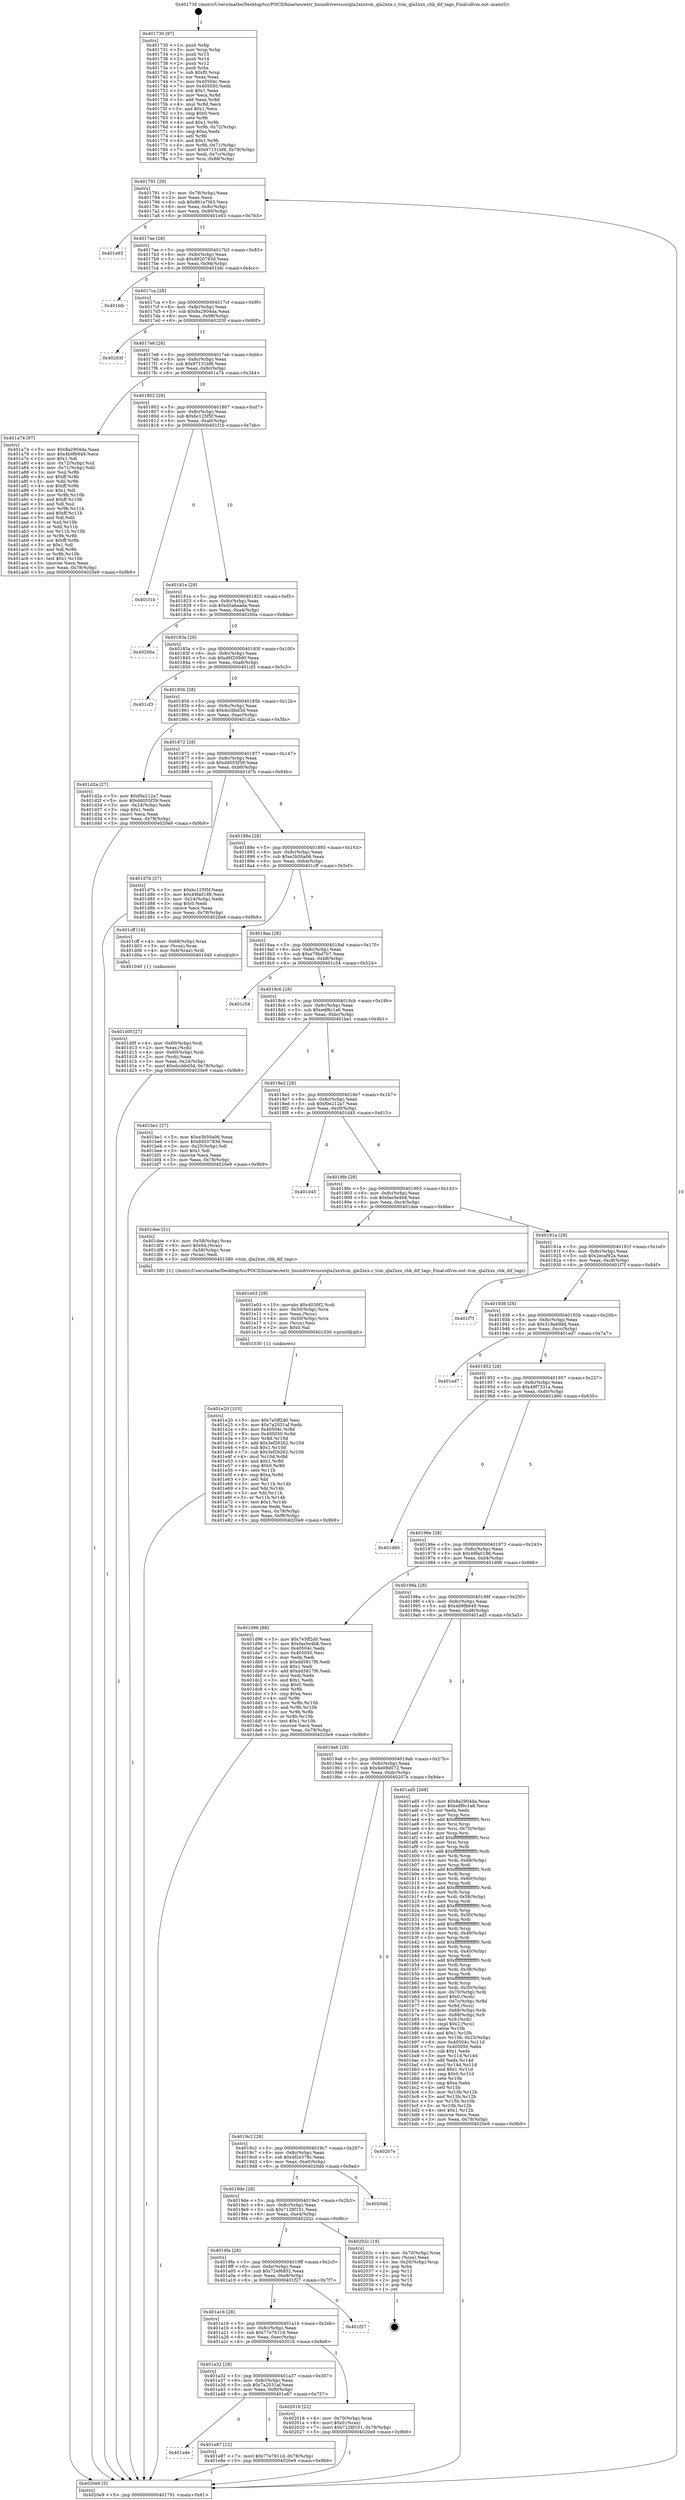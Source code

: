 digraph "0x401730" {
  label = "0x401730 (/mnt/c/Users/mathe/Desktop/tcc/POCII/binaries/extr_linuxdriversscsiqla2xxxtcm_qla2xxx.c_tcm_qla2xxx_chk_dif_tags_Final-ollvm.out::main(0))"
  labelloc = "t"
  node[shape=record]

  Entry [label="",width=0.3,height=0.3,shape=circle,fillcolor=black,style=filled]
  "0x401791" [label="{
     0x401791 [29]\l
     | [instrs]\l
     &nbsp;&nbsp;0x401791 \<+3\>: mov -0x78(%rbp),%eax\l
     &nbsp;&nbsp;0x401794 \<+2\>: mov %eax,%ecx\l
     &nbsp;&nbsp;0x401796 \<+6\>: sub $0x861e7f43,%ecx\l
     &nbsp;&nbsp;0x40179c \<+6\>: mov %eax,-0x8c(%rbp)\l
     &nbsp;&nbsp;0x4017a2 \<+6\>: mov %ecx,-0x90(%rbp)\l
     &nbsp;&nbsp;0x4017a8 \<+6\>: je 0000000000401e93 \<main+0x763\>\l
  }"]
  "0x401e93" [label="{
     0x401e93\l
  }", style=dashed]
  "0x4017ae" [label="{
     0x4017ae [28]\l
     | [instrs]\l
     &nbsp;&nbsp;0x4017ae \<+5\>: jmp 00000000004017b3 \<main+0x83\>\l
     &nbsp;&nbsp;0x4017b3 \<+6\>: mov -0x8c(%rbp),%eax\l
     &nbsp;&nbsp;0x4017b9 \<+5\>: sub $0x8920783d,%eax\l
     &nbsp;&nbsp;0x4017be \<+6\>: mov %eax,-0x94(%rbp)\l
     &nbsp;&nbsp;0x4017c4 \<+6\>: je 0000000000401bfc \<main+0x4cc\>\l
  }"]
  Exit [label="",width=0.3,height=0.3,shape=circle,fillcolor=black,style=filled,peripheries=2]
  "0x401bfc" [label="{
     0x401bfc\l
  }", style=dashed]
  "0x4017ca" [label="{
     0x4017ca [28]\l
     | [instrs]\l
     &nbsp;&nbsp;0x4017ca \<+5\>: jmp 00000000004017cf \<main+0x9f\>\l
     &nbsp;&nbsp;0x4017cf \<+6\>: mov -0x8c(%rbp),%eax\l
     &nbsp;&nbsp;0x4017d5 \<+5\>: sub $0x8a2904da,%eax\l
     &nbsp;&nbsp;0x4017da \<+6\>: mov %eax,-0x98(%rbp)\l
     &nbsp;&nbsp;0x4017e0 \<+6\>: je 000000000040203f \<main+0x90f\>\l
  }"]
  "0x401a4e" [label="{
     0x401a4e\l
  }", style=dashed]
  "0x40203f" [label="{
     0x40203f\l
  }", style=dashed]
  "0x4017e6" [label="{
     0x4017e6 [28]\l
     | [instrs]\l
     &nbsp;&nbsp;0x4017e6 \<+5\>: jmp 00000000004017eb \<main+0xbb\>\l
     &nbsp;&nbsp;0x4017eb \<+6\>: mov -0x8c(%rbp),%eax\l
     &nbsp;&nbsp;0x4017f1 \<+5\>: sub $0x97131bf8,%eax\l
     &nbsp;&nbsp;0x4017f6 \<+6\>: mov %eax,-0x9c(%rbp)\l
     &nbsp;&nbsp;0x4017fc \<+6\>: je 0000000000401a74 \<main+0x344\>\l
  }"]
  "0x401e87" [label="{
     0x401e87 [12]\l
     | [instrs]\l
     &nbsp;&nbsp;0x401e87 \<+7\>: movl $0x77e7611d,-0x78(%rbp)\l
     &nbsp;&nbsp;0x401e8e \<+5\>: jmp 00000000004020e9 \<main+0x9b9\>\l
  }"]
  "0x401a74" [label="{
     0x401a74 [97]\l
     | [instrs]\l
     &nbsp;&nbsp;0x401a74 \<+5\>: mov $0x8a2904da,%eax\l
     &nbsp;&nbsp;0x401a79 \<+5\>: mov $0x4b9fb649,%ecx\l
     &nbsp;&nbsp;0x401a7e \<+2\>: mov $0x1,%dl\l
     &nbsp;&nbsp;0x401a80 \<+4\>: mov -0x72(%rbp),%sil\l
     &nbsp;&nbsp;0x401a84 \<+4\>: mov -0x71(%rbp),%dil\l
     &nbsp;&nbsp;0x401a88 \<+3\>: mov %sil,%r8b\l
     &nbsp;&nbsp;0x401a8b \<+4\>: xor $0xff,%r8b\l
     &nbsp;&nbsp;0x401a8f \<+3\>: mov %dil,%r9b\l
     &nbsp;&nbsp;0x401a92 \<+4\>: xor $0xff,%r9b\l
     &nbsp;&nbsp;0x401a96 \<+3\>: xor $0x1,%dl\l
     &nbsp;&nbsp;0x401a99 \<+3\>: mov %r8b,%r10b\l
     &nbsp;&nbsp;0x401a9c \<+4\>: and $0xff,%r10b\l
     &nbsp;&nbsp;0x401aa0 \<+3\>: and %dl,%sil\l
     &nbsp;&nbsp;0x401aa3 \<+3\>: mov %r9b,%r11b\l
     &nbsp;&nbsp;0x401aa6 \<+4\>: and $0xff,%r11b\l
     &nbsp;&nbsp;0x401aaa \<+3\>: and %dl,%dil\l
     &nbsp;&nbsp;0x401aad \<+3\>: or %sil,%r10b\l
     &nbsp;&nbsp;0x401ab0 \<+3\>: or %dil,%r11b\l
     &nbsp;&nbsp;0x401ab3 \<+3\>: xor %r11b,%r10b\l
     &nbsp;&nbsp;0x401ab6 \<+3\>: or %r9b,%r8b\l
     &nbsp;&nbsp;0x401ab9 \<+4\>: xor $0xff,%r8b\l
     &nbsp;&nbsp;0x401abd \<+3\>: or $0x1,%dl\l
     &nbsp;&nbsp;0x401ac0 \<+3\>: and %dl,%r8b\l
     &nbsp;&nbsp;0x401ac3 \<+3\>: or %r8b,%r10b\l
     &nbsp;&nbsp;0x401ac6 \<+4\>: test $0x1,%r10b\l
     &nbsp;&nbsp;0x401aca \<+3\>: cmovne %ecx,%eax\l
     &nbsp;&nbsp;0x401acd \<+3\>: mov %eax,-0x78(%rbp)\l
     &nbsp;&nbsp;0x401ad0 \<+5\>: jmp 00000000004020e9 \<main+0x9b9\>\l
  }"]
  "0x401802" [label="{
     0x401802 [28]\l
     | [instrs]\l
     &nbsp;&nbsp;0x401802 \<+5\>: jmp 0000000000401807 \<main+0xd7\>\l
     &nbsp;&nbsp;0x401807 \<+6\>: mov -0x8c(%rbp),%eax\l
     &nbsp;&nbsp;0x40180d \<+5\>: sub $0xbc125f5f,%eax\l
     &nbsp;&nbsp;0x401812 \<+6\>: mov %eax,-0xa0(%rbp)\l
     &nbsp;&nbsp;0x401818 \<+6\>: je 0000000000401f1b \<main+0x7eb\>\l
  }"]
  "0x4020e9" [label="{
     0x4020e9 [5]\l
     | [instrs]\l
     &nbsp;&nbsp;0x4020e9 \<+5\>: jmp 0000000000401791 \<main+0x61\>\l
  }"]
  "0x401730" [label="{
     0x401730 [97]\l
     | [instrs]\l
     &nbsp;&nbsp;0x401730 \<+1\>: push %rbp\l
     &nbsp;&nbsp;0x401731 \<+3\>: mov %rsp,%rbp\l
     &nbsp;&nbsp;0x401734 \<+2\>: push %r15\l
     &nbsp;&nbsp;0x401736 \<+2\>: push %r14\l
     &nbsp;&nbsp;0x401738 \<+2\>: push %r12\l
     &nbsp;&nbsp;0x40173a \<+1\>: push %rbx\l
     &nbsp;&nbsp;0x40173b \<+7\>: sub $0xf0,%rsp\l
     &nbsp;&nbsp;0x401742 \<+2\>: xor %eax,%eax\l
     &nbsp;&nbsp;0x401744 \<+7\>: mov 0x40504c,%ecx\l
     &nbsp;&nbsp;0x40174b \<+7\>: mov 0x405050,%edx\l
     &nbsp;&nbsp;0x401752 \<+3\>: sub $0x1,%eax\l
     &nbsp;&nbsp;0x401755 \<+3\>: mov %ecx,%r8d\l
     &nbsp;&nbsp;0x401758 \<+3\>: add %eax,%r8d\l
     &nbsp;&nbsp;0x40175b \<+4\>: imul %r8d,%ecx\l
     &nbsp;&nbsp;0x40175f \<+3\>: and $0x1,%ecx\l
     &nbsp;&nbsp;0x401762 \<+3\>: cmp $0x0,%ecx\l
     &nbsp;&nbsp;0x401765 \<+4\>: sete %r9b\l
     &nbsp;&nbsp;0x401769 \<+4\>: and $0x1,%r9b\l
     &nbsp;&nbsp;0x40176d \<+4\>: mov %r9b,-0x72(%rbp)\l
     &nbsp;&nbsp;0x401771 \<+3\>: cmp $0xa,%edx\l
     &nbsp;&nbsp;0x401774 \<+4\>: setl %r9b\l
     &nbsp;&nbsp;0x401778 \<+4\>: and $0x1,%r9b\l
     &nbsp;&nbsp;0x40177c \<+4\>: mov %r9b,-0x71(%rbp)\l
     &nbsp;&nbsp;0x401780 \<+7\>: movl $0x97131bf8,-0x78(%rbp)\l
     &nbsp;&nbsp;0x401787 \<+3\>: mov %edi,-0x7c(%rbp)\l
     &nbsp;&nbsp;0x40178a \<+7\>: mov %rsi,-0x88(%rbp)\l
  }"]
  "0x401a32" [label="{
     0x401a32 [28]\l
     | [instrs]\l
     &nbsp;&nbsp;0x401a32 \<+5\>: jmp 0000000000401a37 \<main+0x307\>\l
     &nbsp;&nbsp;0x401a37 \<+6\>: mov -0x8c(%rbp),%eax\l
     &nbsp;&nbsp;0x401a3d \<+5\>: sub $0x7a2031af,%eax\l
     &nbsp;&nbsp;0x401a42 \<+6\>: mov %eax,-0xf0(%rbp)\l
     &nbsp;&nbsp;0x401a48 \<+6\>: je 0000000000401e87 \<main+0x757\>\l
  }"]
  "0x401f1b" [label="{
     0x401f1b\l
  }", style=dashed]
  "0x40181e" [label="{
     0x40181e [28]\l
     | [instrs]\l
     &nbsp;&nbsp;0x40181e \<+5\>: jmp 0000000000401823 \<main+0xf3\>\l
     &nbsp;&nbsp;0x401823 \<+6\>: mov -0x8c(%rbp),%eax\l
     &nbsp;&nbsp;0x401829 \<+5\>: sub $0xd5abaada,%eax\l
     &nbsp;&nbsp;0x40182e \<+6\>: mov %eax,-0xa4(%rbp)\l
     &nbsp;&nbsp;0x401834 \<+6\>: je 000000000040200a \<main+0x8da\>\l
  }"]
  "0x402016" [label="{
     0x402016 [22]\l
     | [instrs]\l
     &nbsp;&nbsp;0x402016 \<+4\>: mov -0x70(%rbp),%rax\l
     &nbsp;&nbsp;0x40201a \<+6\>: movl $0x0,(%rax)\l
     &nbsp;&nbsp;0x402020 \<+7\>: movl $0x7128f101,-0x78(%rbp)\l
     &nbsp;&nbsp;0x402027 \<+5\>: jmp 00000000004020e9 \<main+0x9b9\>\l
  }"]
  "0x40200a" [label="{
     0x40200a\l
  }", style=dashed]
  "0x40183a" [label="{
     0x40183a [28]\l
     | [instrs]\l
     &nbsp;&nbsp;0x40183a \<+5\>: jmp 000000000040183f \<main+0x10f\>\l
     &nbsp;&nbsp;0x40183f \<+6\>: mov -0x8c(%rbp),%eax\l
     &nbsp;&nbsp;0x401845 \<+5\>: sub $0xd6f209d0,%eax\l
     &nbsp;&nbsp;0x40184a \<+6\>: mov %eax,-0xa8(%rbp)\l
     &nbsp;&nbsp;0x401850 \<+6\>: je 0000000000401cf3 \<main+0x5c3\>\l
  }"]
  "0x401a16" [label="{
     0x401a16 [28]\l
     | [instrs]\l
     &nbsp;&nbsp;0x401a16 \<+5\>: jmp 0000000000401a1b \<main+0x2eb\>\l
     &nbsp;&nbsp;0x401a1b \<+6\>: mov -0x8c(%rbp),%eax\l
     &nbsp;&nbsp;0x401a21 \<+5\>: sub $0x77e7611d,%eax\l
     &nbsp;&nbsp;0x401a26 \<+6\>: mov %eax,-0xec(%rbp)\l
     &nbsp;&nbsp;0x401a2c \<+6\>: je 0000000000402016 \<main+0x8e6\>\l
  }"]
  "0x401cf3" [label="{
     0x401cf3\l
  }", style=dashed]
  "0x401856" [label="{
     0x401856 [28]\l
     | [instrs]\l
     &nbsp;&nbsp;0x401856 \<+5\>: jmp 000000000040185b \<main+0x12b\>\l
     &nbsp;&nbsp;0x40185b \<+6\>: mov -0x8c(%rbp),%eax\l
     &nbsp;&nbsp;0x401861 \<+5\>: sub $0xdccbbd3d,%eax\l
     &nbsp;&nbsp;0x401866 \<+6\>: mov %eax,-0xac(%rbp)\l
     &nbsp;&nbsp;0x40186c \<+6\>: je 0000000000401d2a \<main+0x5fa\>\l
  }"]
  "0x401f27" [label="{
     0x401f27\l
  }", style=dashed]
  "0x401d2a" [label="{
     0x401d2a [27]\l
     | [instrs]\l
     &nbsp;&nbsp;0x401d2a \<+5\>: mov $0xf0e212a7,%eax\l
     &nbsp;&nbsp;0x401d2f \<+5\>: mov $0xdd055f39,%ecx\l
     &nbsp;&nbsp;0x401d34 \<+3\>: mov -0x24(%rbp),%edx\l
     &nbsp;&nbsp;0x401d37 \<+3\>: cmp $0x1,%edx\l
     &nbsp;&nbsp;0x401d3a \<+3\>: cmovl %ecx,%eax\l
     &nbsp;&nbsp;0x401d3d \<+3\>: mov %eax,-0x78(%rbp)\l
     &nbsp;&nbsp;0x401d40 \<+5\>: jmp 00000000004020e9 \<main+0x9b9\>\l
  }"]
  "0x401872" [label="{
     0x401872 [28]\l
     | [instrs]\l
     &nbsp;&nbsp;0x401872 \<+5\>: jmp 0000000000401877 \<main+0x147\>\l
     &nbsp;&nbsp;0x401877 \<+6\>: mov -0x8c(%rbp),%eax\l
     &nbsp;&nbsp;0x40187d \<+5\>: sub $0xdd055f39,%eax\l
     &nbsp;&nbsp;0x401882 \<+6\>: mov %eax,-0xb0(%rbp)\l
     &nbsp;&nbsp;0x401888 \<+6\>: je 0000000000401d7b \<main+0x64b\>\l
  }"]
  "0x4019fa" [label="{
     0x4019fa [28]\l
     | [instrs]\l
     &nbsp;&nbsp;0x4019fa \<+5\>: jmp 00000000004019ff \<main+0x2cf\>\l
     &nbsp;&nbsp;0x4019ff \<+6\>: mov -0x8c(%rbp),%eax\l
     &nbsp;&nbsp;0x401a05 \<+5\>: sub $0x72ef6852,%eax\l
     &nbsp;&nbsp;0x401a0a \<+6\>: mov %eax,-0xe8(%rbp)\l
     &nbsp;&nbsp;0x401a10 \<+6\>: je 0000000000401f27 \<main+0x7f7\>\l
  }"]
  "0x401d7b" [label="{
     0x401d7b [27]\l
     | [instrs]\l
     &nbsp;&nbsp;0x401d7b \<+5\>: mov $0xbc125f5f,%eax\l
     &nbsp;&nbsp;0x401d80 \<+5\>: mov $0x49fa0186,%ecx\l
     &nbsp;&nbsp;0x401d85 \<+3\>: mov -0x24(%rbp),%edx\l
     &nbsp;&nbsp;0x401d88 \<+3\>: cmp $0x0,%edx\l
     &nbsp;&nbsp;0x401d8b \<+3\>: cmove %ecx,%eax\l
     &nbsp;&nbsp;0x401d8e \<+3\>: mov %eax,-0x78(%rbp)\l
     &nbsp;&nbsp;0x401d91 \<+5\>: jmp 00000000004020e9 \<main+0x9b9\>\l
  }"]
  "0x40188e" [label="{
     0x40188e [28]\l
     | [instrs]\l
     &nbsp;&nbsp;0x40188e \<+5\>: jmp 0000000000401893 \<main+0x163\>\l
     &nbsp;&nbsp;0x401893 \<+6\>: mov -0x8c(%rbp),%eax\l
     &nbsp;&nbsp;0x401899 \<+5\>: sub $0xe3b50a06,%eax\l
     &nbsp;&nbsp;0x40189e \<+6\>: mov %eax,-0xb4(%rbp)\l
     &nbsp;&nbsp;0x4018a4 \<+6\>: je 0000000000401cff \<main+0x5cf\>\l
  }"]
  "0x40202c" [label="{
     0x40202c [19]\l
     | [instrs]\l
     &nbsp;&nbsp;0x40202c \<+4\>: mov -0x70(%rbp),%rax\l
     &nbsp;&nbsp;0x402030 \<+2\>: mov (%rax),%eax\l
     &nbsp;&nbsp;0x402032 \<+4\>: lea -0x20(%rbp),%rsp\l
     &nbsp;&nbsp;0x402036 \<+1\>: pop %rbx\l
     &nbsp;&nbsp;0x402037 \<+2\>: pop %r12\l
     &nbsp;&nbsp;0x402039 \<+2\>: pop %r14\l
     &nbsp;&nbsp;0x40203b \<+2\>: pop %r15\l
     &nbsp;&nbsp;0x40203d \<+1\>: pop %rbp\l
     &nbsp;&nbsp;0x40203e \<+1\>: ret\l
  }"]
  "0x401cff" [label="{
     0x401cff [16]\l
     | [instrs]\l
     &nbsp;&nbsp;0x401cff \<+4\>: mov -0x68(%rbp),%rax\l
     &nbsp;&nbsp;0x401d03 \<+3\>: mov (%rax),%rax\l
     &nbsp;&nbsp;0x401d06 \<+4\>: mov 0x8(%rax),%rdi\l
     &nbsp;&nbsp;0x401d0a \<+5\>: call 0000000000401040 \<atoi@plt\>\l
     | [calls]\l
     &nbsp;&nbsp;0x401040 \{1\} (unknown)\l
  }"]
  "0x4018aa" [label="{
     0x4018aa [28]\l
     | [instrs]\l
     &nbsp;&nbsp;0x4018aa \<+5\>: jmp 00000000004018af \<main+0x17f\>\l
     &nbsp;&nbsp;0x4018af \<+6\>: mov -0x8c(%rbp),%eax\l
     &nbsp;&nbsp;0x4018b5 \<+5\>: sub $0xe79bd7b7,%eax\l
     &nbsp;&nbsp;0x4018ba \<+6\>: mov %eax,-0xb8(%rbp)\l
     &nbsp;&nbsp;0x4018c0 \<+6\>: je 0000000000401c54 \<main+0x524\>\l
  }"]
  "0x4019de" [label="{
     0x4019de [28]\l
     | [instrs]\l
     &nbsp;&nbsp;0x4019de \<+5\>: jmp 00000000004019e3 \<main+0x2b3\>\l
     &nbsp;&nbsp;0x4019e3 \<+6\>: mov -0x8c(%rbp),%eax\l
     &nbsp;&nbsp;0x4019e9 \<+5\>: sub $0x7128f101,%eax\l
     &nbsp;&nbsp;0x4019ee \<+6\>: mov %eax,-0xe4(%rbp)\l
     &nbsp;&nbsp;0x4019f4 \<+6\>: je 000000000040202c \<main+0x8fc\>\l
  }"]
  "0x401c54" [label="{
     0x401c54\l
  }", style=dashed]
  "0x4018c6" [label="{
     0x4018c6 [28]\l
     | [instrs]\l
     &nbsp;&nbsp;0x4018c6 \<+5\>: jmp 00000000004018cb \<main+0x19b\>\l
     &nbsp;&nbsp;0x4018cb \<+6\>: mov -0x8c(%rbp),%eax\l
     &nbsp;&nbsp;0x4018d1 \<+5\>: sub $0xedf6c1a6,%eax\l
     &nbsp;&nbsp;0x4018d6 \<+6\>: mov %eax,-0xbc(%rbp)\l
     &nbsp;&nbsp;0x4018dc \<+6\>: je 0000000000401be1 \<main+0x4b1\>\l
  }"]
  "0x4020dd" [label="{
     0x4020dd\l
  }", style=dashed]
  "0x401be1" [label="{
     0x401be1 [27]\l
     | [instrs]\l
     &nbsp;&nbsp;0x401be1 \<+5\>: mov $0xe3b50a06,%eax\l
     &nbsp;&nbsp;0x401be6 \<+5\>: mov $0x8920783d,%ecx\l
     &nbsp;&nbsp;0x401beb \<+3\>: mov -0x25(%rbp),%dl\l
     &nbsp;&nbsp;0x401bee \<+3\>: test $0x1,%dl\l
     &nbsp;&nbsp;0x401bf1 \<+3\>: cmovne %ecx,%eax\l
     &nbsp;&nbsp;0x401bf4 \<+3\>: mov %eax,-0x78(%rbp)\l
     &nbsp;&nbsp;0x401bf7 \<+5\>: jmp 00000000004020e9 \<main+0x9b9\>\l
  }"]
  "0x4018e2" [label="{
     0x4018e2 [28]\l
     | [instrs]\l
     &nbsp;&nbsp;0x4018e2 \<+5\>: jmp 00000000004018e7 \<main+0x1b7\>\l
     &nbsp;&nbsp;0x4018e7 \<+6\>: mov -0x8c(%rbp),%eax\l
     &nbsp;&nbsp;0x4018ed \<+5\>: sub $0xf0e212a7,%eax\l
     &nbsp;&nbsp;0x4018f2 \<+6\>: mov %eax,-0xc0(%rbp)\l
     &nbsp;&nbsp;0x4018f8 \<+6\>: je 0000000000401d45 \<main+0x615\>\l
  }"]
  "0x4019c2" [label="{
     0x4019c2 [28]\l
     | [instrs]\l
     &nbsp;&nbsp;0x4019c2 \<+5\>: jmp 00000000004019c7 \<main+0x297\>\l
     &nbsp;&nbsp;0x4019c7 \<+6\>: mov -0x8c(%rbp),%eax\l
     &nbsp;&nbsp;0x4019cd \<+5\>: sub $0x4f2e379c,%eax\l
     &nbsp;&nbsp;0x4019d2 \<+6\>: mov %eax,-0xe0(%rbp)\l
     &nbsp;&nbsp;0x4019d8 \<+6\>: je 00000000004020dd \<main+0x9ad\>\l
  }"]
  "0x401d45" [label="{
     0x401d45\l
  }", style=dashed]
  "0x4018fe" [label="{
     0x4018fe [28]\l
     | [instrs]\l
     &nbsp;&nbsp;0x4018fe \<+5\>: jmp 0000000000401903 \<main+0x1d3\>\l
     &nbsp;&nbsp;0x401903 \<+6\>: mov -0x8c(%rbp),%eax\l
     &nbsp;&nbsp;0x401909 \<+5\>: sub $0xfae5e4b8,%eax\l
     &nbsp;&nbsp;0x40190e \<+6\>: mov %eax,-0xc4(%rbp)\l
     &nbsp;&nbsp;0x401914 \<+6\>: je 0000000000401dee \<main+0x6be\>\l
  }"]
  "0x40207e" [label="{
     0x40207e\l
  }", style=dashed]
  "0x401dee" [label="{
     0x401dee [21]\l
     | [instrs]\l
     &nbsp;&nbsp;0x401dee \<+4\>: mov -0x58(%rbp),%rax\l
     &nbsp;&nbsp;0x401df2 \<+6\>: movl $0x64,(%rax)\l
     &nbsp;&nbsp;0x401df8 \<+4\>: mov -0x58(%rbp),%rax\l
     &nbsp;&nbsp;0x401dfc \<+2\>: mov (%rax),%edi\l
     &nbsp;&nbsp;0x401dfe \<+5\>: call 0000000000401580 \<tcm_qla2xxx_chk_dif_tags\>\l
     | [calls]\l
     &nbsp;&nbsp;0x401580 \{1\} (/mnt/c/Users/mathe/Desktop/tcc/POCII/binaries/extr_linuxdriversscsiqla2xxxtcm_qla2xxx.c_tcm_qla2xxx_chk_dif_tags_Final-ollvm.out::tcm_qla2xxx_chk_dif_tags)\l
  }"]
  "0x40191a" [label="{
     0x40191a [28]\l
     | [instrs]\l
     &nbsp;&nbsp;0x40191a \<+5\>: jmp 000000000040191f \<main+0x1ef\>\l
     &nbsp;&nbsp;0x40191f \<+6\>: mov -0x8c(%rbp),%eax\l
     &nbsp;&nbsp;0x401925 \<+5\>: sub $0x2ecaf92a,%eax\l
     &nbsp;&nbsp;0x40192a \<+6\>: mov %eax,-0xc8(%rbp)\l
     &nbsp;&nbsp;0x401930 \<+6\>: je 0000000000401f7f \<main+0x84f\>\l
  }"]
  "0x401e20" [label="{
     0x401e20 [103]\l
     | [instrs]\l
     &nbsp;&nbsp;0x401e20 \<+5\>: mov $0x7e5ff2d0,%esi\l
     &nbsp;&nbsp;0x401e25 \<+5\>: mov $0x7a2031af,%edx\l
     &nbsp;&nbsp;0x401e2a \<+8\>: mov 0x40504c,%r8d\l
     &nbsp;&nbsp;0x401e32 \<+8\>: mov 0x405050,%r9d\l
     &nbsp;&nbsp;0x401e3a \<+3\>: mov %r8d,%r10d\l
     &nbsp;&nbsp;0x401e3d \<+7\>: add $0x3ef26262,%r10d\l
     &nbsp;&nbsp;0x401e44 \<+4\>: sub $0x1,%r10d\l
     &nbsp;&nbsp;0x401e48 \<+7\>: sub $0x3ef26262,%r10d\l
     &nbsp;&nbsp;0x401e4f \<+4\>: imul %r10d,%r8d\l
     &nbsp;&nbsp;0x401e53 \<+4\>: and $0x1,%r8d\l
     &nbsp;&nbsp;0x401e57 \<+4\>: cmp $0x0,%r8d\l
     &nbsp;&nbsp;0x401e5b \<+4\>: sete %r11b\l
     &nbsp;&nbsp;0x401e5f \<+4\>: cmp $0xa,%r9d\l
     &nbsp;&nbsp;0x401e63 \<+3\>: setl %bl\l
     &nbsp;&nbsp;0x401e66 \<+3\>: mov %r11b,%r14b\l
     &nbsp;&nbsp;0x401e69 \<+3\>: and %bl,%r14b\l
     &nbsp;&nbsp;0x401e6c \<+3\>: xor %bl,%r11b\l
     &nbsp;&nbsp;0x401e6f \<+3\>: or %r11b,%r14b\l
     &nbsp;&nbsp;0x401e72 \<+4\>: test $0x1,%r14b\l
     &nbsp;&nbsp;0x401e76 \<+3\>: cmovne %edx,%esi\l
     &nbsp;&nbsp;0x401e79 \<+3\>: mov %esi,-0x78(%rbp)\l
     &nbsp;&nbsp;0x401e7c \<+6\>: mov %eax,-0xf8(%rbp)\l
     &nbsp;&nbsp;0x401e82 \<+5\>: jmp 00000000004020e9 \<main+0x9b9\>\l
  }"]
  "0x401f7f" [label="{
     0x401f7f\l
  }", style=dashed]
  "0x401936" [label="{
     0x401936 [28]\l
     | [instrs]\l
     &nbsp;&nbsp;0x401936 \<+5\>: jmp 000000000040193b \<main+0x20b\>\l
     &nbsp;&nbsp;0x40193b \<+6\>: mov -0x8c(%rbp),%eax\l
     &nbsp;&nbsp;0x401941 \<+5\>: sub $0x318eb9dd,%eax\l
     &nbsp;&nbsp;0x401946 \<+6\>: mov %eax,-0xcc(%rbp)\l
     &nbsp;&nbsp;0x40194c \<+6\>: je 0000000000401ed7 \<main+0x7a7\>\l
  }"]
  "0x401e03" [label="{
     0x401e03 [29]\l
     | [instrs]\l
     &nbsp;&nbsp;0x401e03 \<+10\>: movabs $0x4030f2,%rdi\l
     &nbsp;&nbsp;0x401e0d \<+4\>: mov -0x50(%rbp),%rcx\l
     &nbsp;&nbsp;0x401e11 \<+2\>: mov %eax,(%rcx)\l
     &nbsp;&nbsp;0x401e13 \<+4\>: mov -0x50(%rbp),%rcx\l
     &nbsp;&nbsp;0x401e17 \<+2\>: mov (%rcx),%esi\l
     &nbsp;&nbsp;0x401e19 \<+2\>: mov $0x0,%al\l
     &nbsp;&nbsp;0x401e1b \<+5\>: call 0000000000401030 \<printf@plt\>\l
     | [calls]\l
     &nbsp;&nbsp;0x401030 \{1\} (unknown)\l
  }"]
  "0x401ed7" [label="{
     0x401ed7\l
  }", style=dashed]
  "0x401952" [label="{
     0x401952 [28]\l
     | [instrs]\l
     &nbsp;&nbsp;0x401952 \<+5\>: jmp 0000000000401957 \<main+0x227\>\l
     &nbsp;&nbsp;0x401957 \<+6\>: mov -0x8c(%rbp),%eax\l
     &nbsp;&nbsp;0x40195d \<+5\>: sub $0x49f7331a,%eax\l
     &nbsp;&nbsp;0x401962 \<+6\>: mov %eax,-0xd0(%rbp)\l
     &nbsp;&nbsp;0x401968 \<+6\>: je 0000000000401d60 \<main+0x630\>\l
  }"]
  "0x401d0f" [label="{
     0x401d0f [27]\l
     | [instrs]\l
     &nbsp;&nbsp;0x401d0f \<+4\>: mov -0x60(%rbp),%rdi\l
     &nbsp;&nbsp;0x401d13 \<+2\>: mov %eax,(%rdi)\l
     &nbsp;&nbsp;0x401d15 \<+4\>: mov -0x60(%rbp),%rdi\l
     &nbsp;&nbsp;0x401d19 \<+2\>: mov (%rdi),%eax\l
     &nbsp;&nbsp;0x401d1b \<+3\>: mov %eax,-0x24(%rbp)\l
     &nbsp;&nbsp;0x401d1e \<+7\>: movl $0xdccbbd3d,-0x78(%rbp)\l
     &nbsp;&nbsp;0x401d25 \<+5\>: jmp 00000000004020e9 \<main+0x9b9\>\l
  }"]
  "0x401d60" [label="{
     0x401d60\l
  }", style=dashed]
  "0x40196e" [label="{
     0x40196e [28]\l
     | [instrs]\l
     &nbsp;&nbsp;0x40196e \<+5\>: jmp 0000000000401973 \<main+0x243\>\l
     &nbsp;&nbsp;0x401973 \<+6\>: mov -0x8c(%rbp),%eax\l
     &nbsp;&nbsp;0x401979 \<+5\>: sub $0x49fa0186,%eax\l
     &nbsp;&nbsp;0x40197e \<+6\>: mov %eax,-0xd4(%rbp)\l
     &nbsp;&nbsp;0x401984 \<+6\>: je 0000000000401d96 \<main+0x666\>\l
  }"]
  "0x4019a6" [label="{
     0x4019a6 [28]\l
     | [instrs]\l
     &nbsp;&nbsp;0x4019a6 \<+5\>: jmp 00000000004019ab \<main+0x27b\>\l
     &nbsp;&nbsp;0x4019ab \<+6\>: mov -0x8c(%rbp),%eax\l
     &nbsp;&nbsp;0x4019b1 \<+5\>: sub $0x4e09d072,%eax\l
     &nbsp;&nbsp;0x4019b6 \<+6\>: mov %eax,-0xdc(%rbp)\l
     &nbsp;&nbsp;0x4019bc \<+6\>: je 000000000040207e \<main+0x94e\>\l
  }"]
  "0x401d96" [label="{
     0x401d96 [88]\l
     | [instrs]\l
     &nbsp;&nbsp;0x401d96 \<+5\>: mov $0x7e5ff2d0,%eax\l
     &nbsp;&nbsp;0x401d9b \<+5\>: mov $0xfae5e4b8,%ecx\l
     &nbsp;&nbsp;0x401da0 \<+7\>: mov 0x40504c,%edx\l
     &nbsp;&nbsp;0x401da7 \<+7\>: mov 0x405050,%esi\l
     &nbsp;&nbsp;0x401dae \<+2\>: mov %edx,%edi\l
     &nbsp;&nbsp;0x401db0 \<+6\>: sub $0xdd5817f6,%edi\l
     &nbsp;&nbsp;0x401db6 \<+3\>: sub $0x1,%edi\l
     &nbsp;&nbsp;0x401db9 \<+6\>: add $0xdd5817f6,%edi\l
     &nbsp;&nbsp;0x401dbf \<+3\>: imul %edi,%edx\l
     &nbsp;&nbsp;0x401dc2 \<+3\>: and $0x1,%edx\l
     &nbsp;&nbsp;0x401dc5 \<+3\>: cmp $0x0,%edx\l
     &nbsp;&nbsp;0x401dc8 \<+4\>: sete %r8b\l
     &nbsp;&nbsp;0x401dcc \<+3\>: cmp $0xa,%esi\l
     &nbsp;&nbsp;0x401dcf \<+4\>: setl %r9b\l
     &nbsp;&nbsp;0x401dd3 \<+3\>: mov %r8b,%r10b\l
     &nbsp;&nbsp;0x401dd6 \<+3\>: and %r9b,%r10b\l
     &nbsp;&nbsp;0x401dd9 \<+3\>: xor %r9b,%r8b\l
     &nbsp;&nbsp;0x401ddc \<+3\>: or %r8b,%r10b\l
     &nbsp;&nbsp;0x401ddf \<+4\>: test $0x1,%r10b\l
     &nbsp;&nbsp;0x401de3 \<+3\>: cmovne %ecx,%eax\l
     &nbsp;&nbsp;0x401de6 \<+3\>: mov %eax,-0x78(%rbp)\l
     &nbsp;&nbsp;0x401de9 \<+5\>: jmp 00000000004020e9 \<main+0x9b9\>\l
  }"]
  "0x40198a" [label="{
     0x40198a [28]\l
     | [instrs]\l
     &nbsp;&nbsp;0x40198a \<+5\>: jmp 000000000040198f \<main+0x25f\>\l
     &nbsp;&nbsp;0x40198f \<+6\>: mov -0x8c(%rbp),%eax\l
     &nbsp;&nbsp;0x401995 \<+5\>: sub $0x4b9fb649,%eax\l
     &nbsp;&nbsp;0x40199a \<+6\>: mov %eax,-0xd8(%rbp)\l
     &nbsp;&nbsp;0x4019a0 \<+6\>: je 0000000000401ad5 \<main+0x3a5\>\l
  }"]
  "0x401ad5" [label="{
     0x401ad5 [268]\l
     | [instrs]\l
     &nbsp;&nbsp;0x401ad5 \<+5\>: mov $0x8a2904da,%eax\l
     &nbsp;&nbsp;0x401ada \<+5\>: mov $0xedf6c1a6,%ecx\l
     &nbsp;&nbsp;0x401adf \<+2\>: xor %edx,%edx\l
     &nbsp;&nbsp;0x401ae1 \<+3\>: mov %rsp,%rsi\l
     &nbsp;&nbsp;0x401ae4 \<+4\>: add $0xfffffffffffffff0,%rsi\l
     &nbsp;&nbsp;0x401ae8 \<+3\>: mov %rsi,%rsp\l
     &nbsp;&nbsp;0x401aeb \<+4\>: mov %rsi,-0x70(%rbp)\l
     &nbsp;&nbsp;0x401aef \<+3\>: mov %rsp,%rsi\l
     &nbsp;&nbsp;0x401af2 \<+4\>: add $0xfffffffffffffff0,%rsi\l
     &nbsp;&nbsp;0x401af6 \<+3\>: mov %rsi,%rsp\l
     &nbsp;&nbsp;0x401af9 \<+3\>: mov %rsp,%rdi\l
     &nbsp;&nbsp;0x401afc \<+4\>: add $0xfffffffffffffff0,%rdi\l
     &nbsp;&nbsp;0x401b00 \<+3\>: mov %rdi,%rsp\l
     &nbsp;&nbsp;0x401b03 \<+4\>: mov %rdi,-0x68(%rbp)\l
     &nbsp;&nbsp;0x401b07 \<+3\>: mov %rsp,%rdi\l
     &nbsp;&nbsp;0x401b0a \<+4\>: add $0xfffffffffffffff0,%rdi\l
     &nbsp;&nbsp;0x401b0e \<+3\>: mov %rdi,%rsp\l
     &nbsp;&nbsp;0x401b11 \<+4\>: mov %rdi,-0x60(%rbp)\l
     &nbsp;&nbsp;0x401b15 \<+3\>: mov %rsp,%rdi\l
     &nbsp;&nbsp;0x401b18 \<+4\>: add $0xfffffffffffffff0,%rdi\l
     &nbsp;&nbsp;0x401b1c \<+3\>: mov %rdi,%rsp\l
     &nbsp;&nbsp;0x401b1f \<+4\>: mov %rdi,-0x58(%rbp)\l
     &nbsp;&nbsp;0x401b23 \<+3\>: mov %rsp,%rdi\l
     &nbsp;&nbsp;0x401b26 \<+4\>: add $0xfffffffffffffff0,%rdi\l
     &nbsp;&nbsp;0x401b2a \<+3\>: mov %rdi,%rsp\l
     &nbsp;&nbsp;0x401b2d \<+4\>: mov %rdi,-0x50(%rbp)\l
     &nbsp;&nbsp;0x401b31 \<+3\>: mov %rsp,%rdi\l
     &nbsp;&nbsp;0x401b34 \<+4\>: add $0xfffffffffffffff0,%rdi\l
     &nbsp;&nbsp;0x401b38 \<+3\>: mov %rdi,%rsp\l
     &nbsp;&nbsp;0x401b3b \<+4\>: mov %rdi,-0x48(%rbp)\l
     &nbsp;&nbsp;0x401b3f \<+3\>: mov %rsp,%rdi\l
     &nbsp;&nbsp;0x401b42 \<+4\>: add $0xfffffffffffffff0,%rdi\l
     &nbsp;&nbsp;0x401b46 \<+3\>: mov %rdi,%rsp\l
     &nbsp;&nbsp;0x401b49 \<+4\>: mov %rdi,-0x40(%rbp)\l
     &nbsp;&nbsp;0x401b4d \<+3\>: mov %rsp,%rdi\l
     &nbsp;&nbsp;0x401b50 \<+4\>: add $0xfffffffffffffff0,%rdi\l
     &nbsp;&nbsp;0x401b54 \<+3\>: mov %rdi,%rsp\l
     &nbsp;&nbsp;0x401b57 \<+4\>: mov %rdi,-0x38(%rbp)\l
     &nbsp;&nbsp;0x401b5b \<+3\>: mov %rsp,%rdi\l
     &nbsp;&nbsp;0x401b5e \<+4\>: add $0xfffffffffffffff0,%rdi\l
     &nbsp;&nbsp;0x401b62 \<+3\>: mov %rdi,%rsp\l
     &nbsp;&nbsp;0x401b65 \<+4\>: mov %rdi,-0x30(%rbp)\l
     &nbsp;&nbsp;0x401b69 \<+4\>: mov -0x70(%rbp),%rdi\l
     &nbsp;&nbsp;0x401b6d \<+6\>: movl $0x0,(%rdi)\l
     &nbsp;&nbsp;0x401b73 \<+4\>: mov -0x7c(%rbp),%r8d\l
     &nbsp;&nbsp;0x401b77 \<+3\>: mov %r8d,(%rsi)\l
     &nbsp;&nbsp;0x401b7a \<+4\>: mov -0x68(%rbp),%rdi\l
     &nbsp;&nbsp;0x401b7e \<+7\>: mov -0x88(%rbp),%r9\l
     &nbsp;&nbsp;0x401b85 \<+3\>: mov %r9,(%rdi)\l
     &nbsp;&nbsp;0x401b88 \<+3\>: cmpl $0x2,(%rsi)\l
     &nbsp;&nbsp;0x401b8b \<+4\>: setne %r10b\l
     &nbsp;&nbsp;0x401b8f \<+4\>: and $0x1,%r10b\l
     &nbsp;&nbsp;0x401b93 \<+4\>: mov %r10b,-0x25(%rbp)\l
     &nbsp;&nbsp;0x401b97 \<+8\>: mov 0x40504c,%r11d\l
     &nbsp;&nbsp;0x401b9f \<+7\>: mov 0x405050,%ebx\l
     &nbsp;&nbsp;0x401ba6 \<+3\>: sub $0x1,%edx\l
     &nbsp;&nbsp;0x401ba9 \<+3\>: mov %r11d,%r14d\l
     &nbsp;&nbsp;0x401bac \<+3\>: add %edx,%r14d\l
     &nbsp;&nbsp;0x401baf \<+4\>: imul %r14d,%r11d\l
     &nbsp;&nbsp;0x401bb3 \<+4\>: and $0x1,%r11d\l
     &nbsp;&nbsp;0x401bb7 \<+4\>: cmp $0x0,%r11d\l
     &nbsp;&nbsp;0x401bbb \<+4\>: sete %r10b\l
     &nbsp;&nbsp;0x401bbf \<+3\>: cmp $0xa,%ebx\l
     &nbsp;&nbsp;0x401bc2 \<+4\>: setl %r15b\l
     &nbsp;&nbsp;0x401bc6 \<+3\>: mov %r10b,%r12b\l
     &nbsp;&nbsp;0x401bc9 \<+3\>: and %r15b,%r12b\l
     &nbsp;&nbsp;0x401bcc \<+3\>: xor %r15b,%r10b\l
     &nbsp;&nbsp;0x401bcf \<+3\>: or %r10b,%r12b\l
     &nbsp;&nbsp;0x401bd2 \<+4\>: test $0x1,%r12b\l
     &nbsp;&nbsp;0x401bd6 \<+3\>: cmovne %ecx,%eax\l
     &nbsp;&nbsp;0x401bd9 \<+3\>: mov %eax,-0x78(%rbp)\l
     &nbsp;&nbsp;0x401bdc \<+5\>: jmp 00000000004020e9 \<main+0x9b9\>\l
  }"]
  Entry -> "0x401730" [label=" 1"]
  "0x401791" -> "0x401e93" [label=" 0"]
  "0x401791" -> "0x4017ae" [label=" 11"]
  "0x40202c" -> Exit [label=" 1"]
  "0x4017ae" -> "0x401bfc" [label=" 0"]
  "0x4017ae" -> "0x4017ca" [label=" 11"]
  "0x402016" -> "0x4020e9" [label=" 1"]
  "0x4017ca" -> "0x40203f" [label=" 0"]
  "0x4017ca" -> "0x4017e6" [label=" 11"]
  "0x401e87" -> "0x4020e9" [label=" 1"]
  "0x4017e6" -> "0x401a74" [label=" 1"]
  "0x4017e6" -> "0x401802" [label=" 10"]
  "0x401a74" -> "0x4020e9" [label=" 1"]
  "0x401730" -> "0x401791" [label=" 1"]
  "0x4020e9" -> "0x401791" [label=" 10"]
  "0x401a32" -> "0x401a4e" [label=" 0"]
  "0x401802" -> "0x401f1b" [label=" 0"]
  "0x401802" -> "0x40181e" [label=" 10"]
  "0x401a32" -> "0x401e87" [label=" 1"]
  "0x40181e" -> "0x40200a" [label=" 0"]
  "0x40181e" -> "0x40183a" [label=" 10"]
  "0x401a16" -> "0x401a32" [label=" 1"]
  "0x40183a" -> "0x401cf3" [label=" 0"]
  "0x40183a" -> "0x401856" [label=" 10"]
  "0x401a16" -> "0x402016" [label=" 1"]
  "0x401856" -> "0x401d2a" [label=" 1"]
  "0x401856" -> "0x401872" [label=" 9"]
  "0x4019fa" -> "0x401a16" [label=" 2"]
  "0x401872" -> "0x401d7b" [label=" 1"]
  "0x401872" -> "0x40188e" [label=" 8"]
  "0x4019fa" -> "0x401f27" [label=" 0"]
  "0x40188e" -> "0x401cff" [label=" 1"]
  "0x40188e" -> "0x4018aa" [label=" 7"]
  "0x4019de" -> "0x4019fa" [label=" 2"]
  "0x4018aa" -> "0x401c54" [label=" 0"]
  "0x4018aa" -> "0x4018c6" [label=" 7"]
  "0x4019de" -> "0x40202c" [label=" 1"]
  "0x4018c6" -> "0x401be1" [label=" 1"]
  "0x4018c6" -> "0x4018e2" [label=" 6"]
  "0x4019c2" -> "0x4019de" [label=" 3"]
  "0x4018e2" -> "0x401d45" [label=" 0"]
  "0x4018e2" -> "0x4018fe" [label=" 6"]
  "0x4019c2" -> "0x4020dd" [label=" 0"]
  "0x4018fe" -> "0x401dee" [label=" 1"]
  "0x4018fe" -> "0x40191a" [label=" 5"]
  "0x4019a6" -> "0x4019c2" [label=" 3"]
  "0x40191a" -> "0x401f7f" [label=" 0"]
  "0x40191a" -> "0x401936" [label=" 5"]
  "0x4019a6" -> "0x40207e" [label=" 0"]
  "0x401936" -> "0x401ed7" [label=" 0"]
  "0x401936" -> "0x401952" [label=" 5"]
  "0x401e20" -> "0x4020e9" [label=" 1"]
  "0x401952" -> "0x401d60" [label=" 0"]
  "0x401952" -> "0x40196e" [label=" 5"]
  "0x401e03" -> "0x401e20" [label=" 1"]
  "0x40196e" -> "0x401d96" [label=" 1"]
  "0x40196e" -> "0x40198a" [label=" 4"]
  "0x401d96" -> "0x4020e9" [label=" 1"]
  "0x40198a" -> "0x401ad5" [label=" 1"]
  "0x40198a" -> "0x4019a6" [label=" 3"]
  "0x401dee" -> "0x401e03" [label=" 1"]
  "0x401ad5" -> "0x4020e9" [label=" 1"]
  "0x401be1" -> "0x4020e9" [label=" 1"]
  "0x401cff" -> "0x401d0f" [label=" 1"]
  "0x401d0f" -> "0x4020e9" [label=" 1"]
  "0x401d2a" -> "0x4020e9" [label=" 1"]
  "0x401d7b" -> "0x4020e9" [label=" 1"]
}
